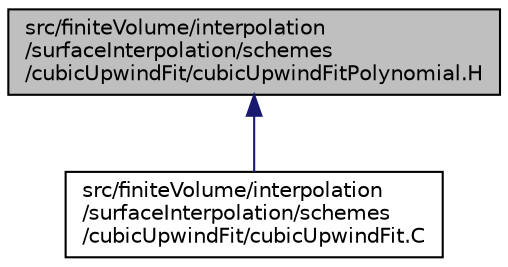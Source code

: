 digraph "src/finiteVolume/interpolation/surfaceInterpolation/schemes/cubicUpwindFit/cubicUpwindFitPolynomial.H"
{
  bgcolor="transparent";
  edge [fontname="Helvetica",fontsize="10",labelfontname="Helvetica",labelfontsize="10"];
  node [fontname="Helvetica",fontsize="10",shape=record];
  Node1 [label="src/finiteVolume/interpolation\l/surfaceInterpolation/schemes\l/cubicUpwindFit/cubicUpwindFitPolynomial.H",height=0.2,width=0.4,color="black", fillcolor="grey75", style="filled", fontcolor="black"];
  Node1 -> Node2 [dir="back",color="midnightblue",fontsize="10",style="solid",fontname="Helvetica"];
  Node2 [label="src/finiteVolume/interpolation\l/surfaceInterpolation/schemes\l/cubicUpwindFit/cubicUpwindFit.C",height=0.2,width=0.4,color="black",URL="$a06080.html"];
}
